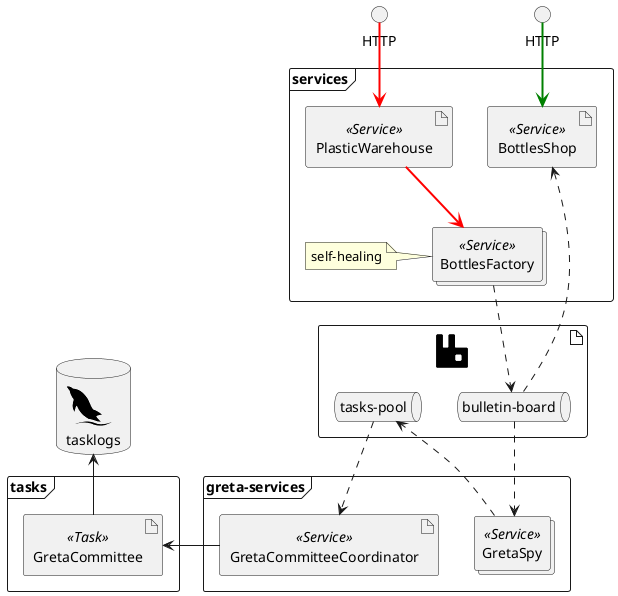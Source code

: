 @startuml

!include <cloudinsight/rabbitmq>
!include <cloudinsight/docker>
!include <cloudinsight/mysql>
'//  !include <cloudinsight/redis>

'//     artifact "<$redis>\nredis" as redis
database "<$mysql>\ntasklogs" as DB
artifact "<$rabbitmq>" as MOM {
    queue "bulletin-board" as queue1
    queue "tasks-pool" as queue2
}

frame services {
    artifact BottlesShop <<Service>>
    artifact PlasticWarehouse <<Service>>
    collections BottlesFactory <<Service>>
    note left: self-healing
}

frame greta-services {
    collections GretaSpy <<Service>>
    artifact GretaCommitteeCoordinator <<Service>>
}

frame tasks {
    artifact GretaCommittee <<Task>>
}

interface HTTP as http1
interface HTTP as http2

http1 -[#green,bold]-> BottlesShop
http2 -[#red,bold]-> PlasticWarehouse
GretaCommittee -up-> DB
BottlesFactory ..> queue1
PlasticWarehouse -[#red,bold]-> BottlesFactory
queue1 .> BottlesShop
queue1 ..> GretaSpy
GretaSpy ..> queue2
queue2 ..> GretaCommitteeCoordinator
GretaCommitteeCoordinator -> GretaCommittee

@enduml